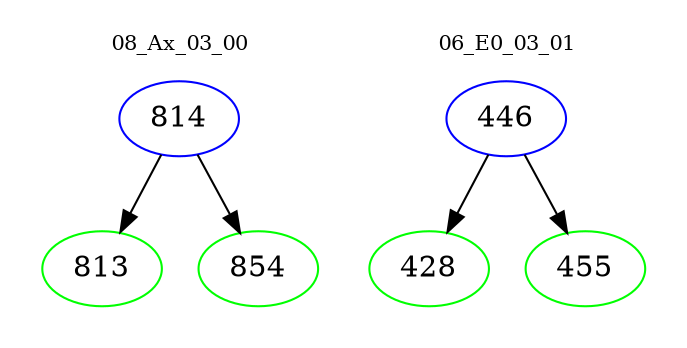 digraph{
subgraph cluster_0 {
color = white
label = "08_Ax_03_00";
fontsize=10;
T0_814 [label="814", color="blue"]
T0_814 -> T0_813 [color="black"]
T0_813 [label="813", color="green"]
T0_814 -> T0_854 [color="black"]
T0_854 [label="854", color="green"]
}
subgraph cluster_1 {
color = white
label = "06_E0_03_01";
fontsize=10;
T1_446 [label="446", color="blue"]
T1_446 -> T1_428 [color="black"]
T1_428 [label="428", color="green"]
T1_446 -> T1_455 [color="black"]
T1_455 [label="455", color="green"]
}
}
